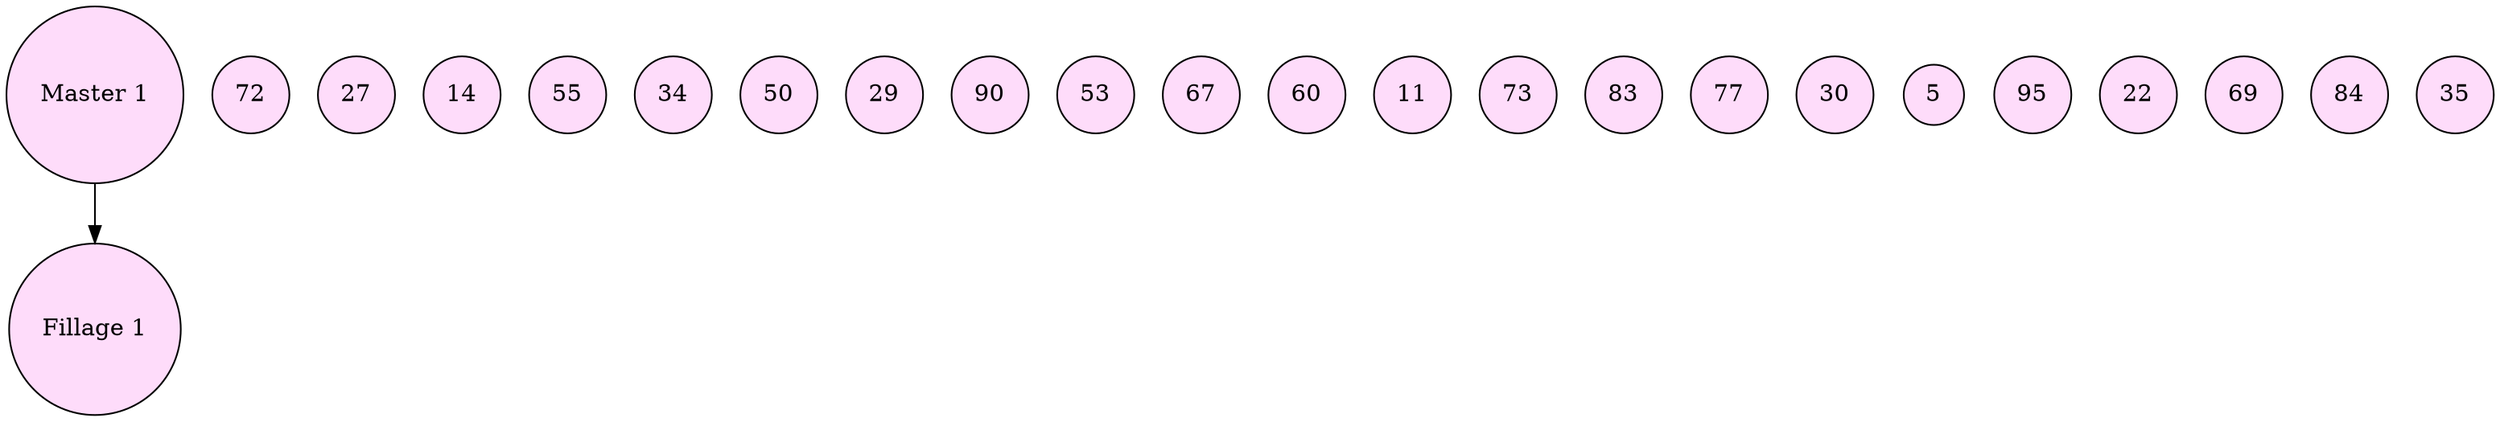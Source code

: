 /* x.gv */
digraph mainmap {
	node [
		shape = circle
		style = filled
		fillcolor = "#FEDCFA"
	]
//START nodes
	"Master 1"
	"Fillage 1"
	"72"
	"27"
	"14"
	"55"
	"34"
	"50"
	"29"
	"90"
	"53"
	"67"
	"60"
	"11"
	"73"
	"83"
	"77"
	"30"
	"34"
	"5"
	"95"
	"22"
	"69"
	"84"
	"35"
//END nodes

//edges

	"Master 1" -> "Fillage 1"
	

}
